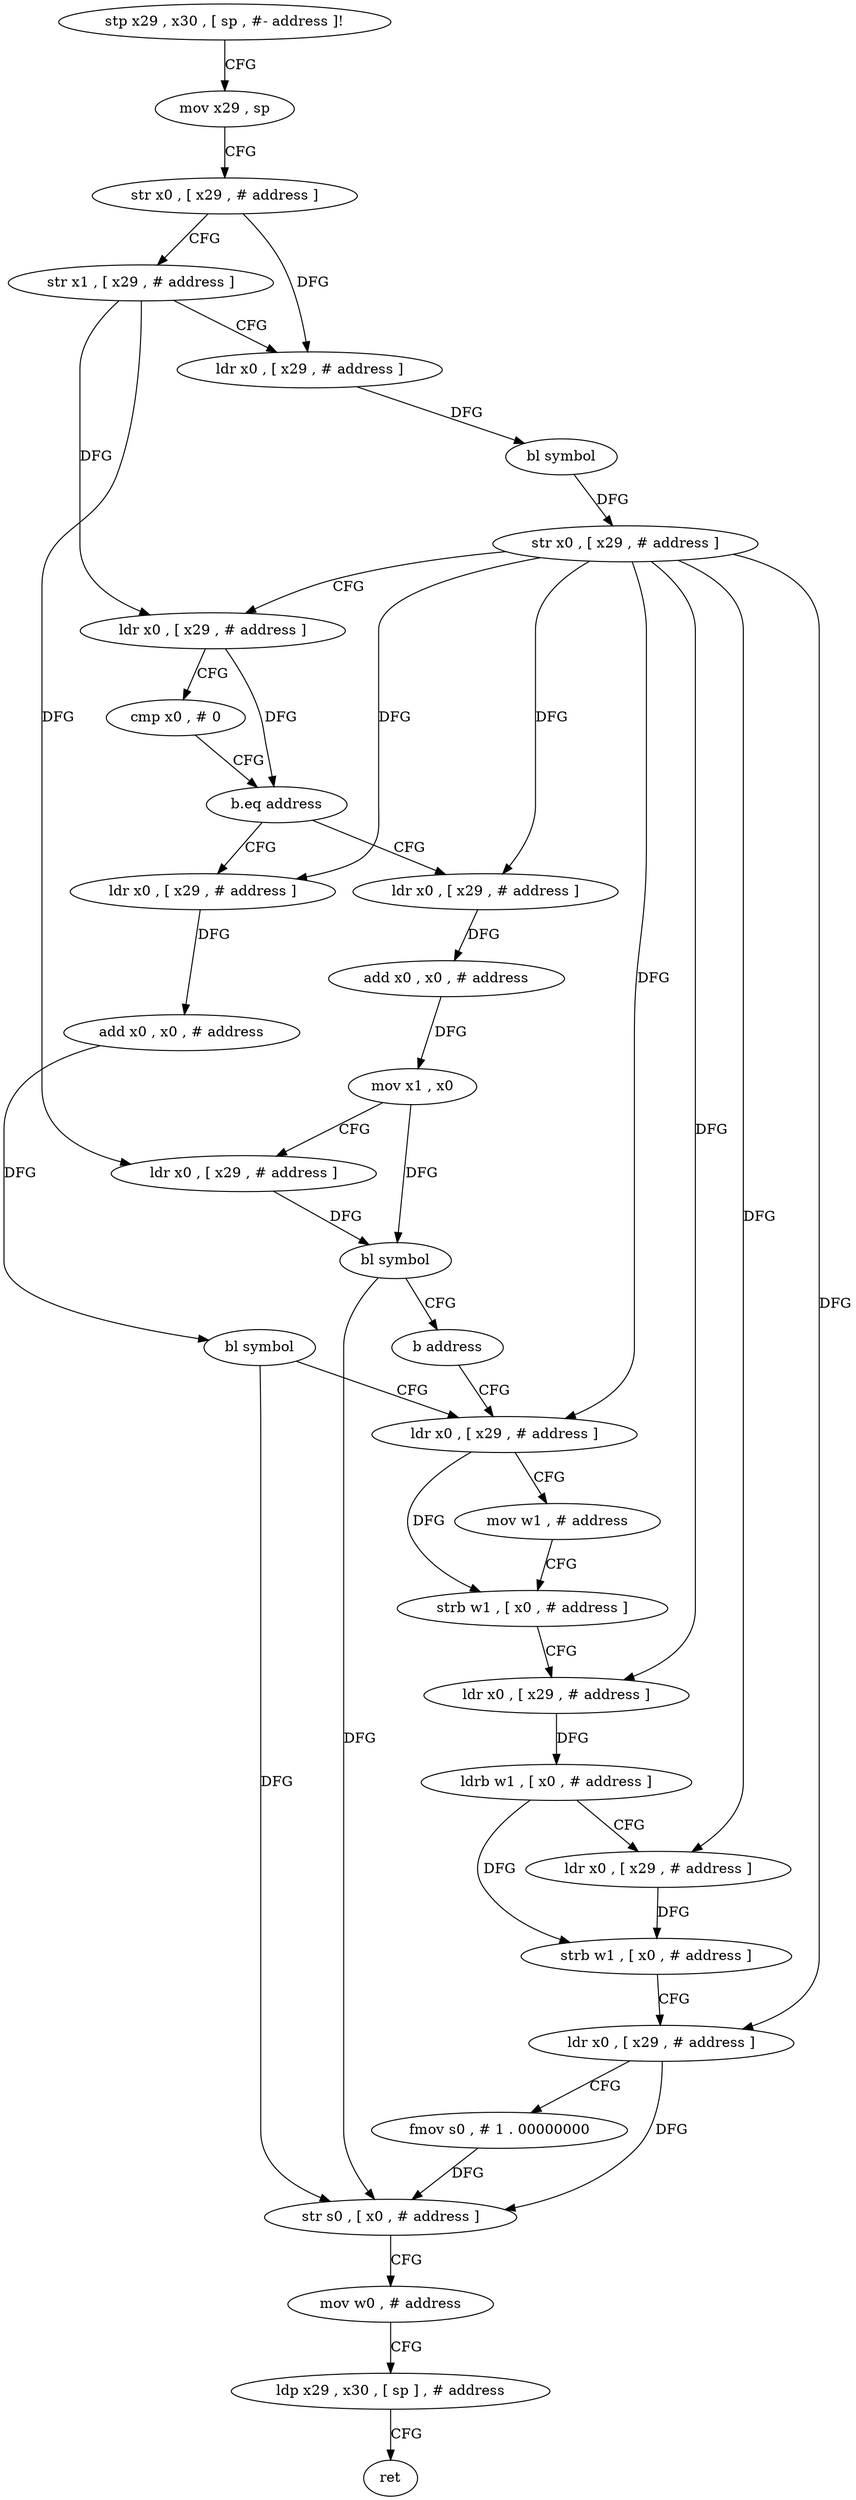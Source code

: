 digraph "func" {
"4265472" [label = "stp x29 , x30 , [ sp , #- address ]!" ]
"4265476" [label = "mov x29 , sp" ]
"4265480" [label = "str x0 , [ x29 , # address ]" ]
"4265484" [label = "str x1 , [ x29 , # address ]" ]
"4265488" [label = "ldr x0 , [ x29 , # address ]" ]
"4265492" [label = "bl symbol" ]
"4265496" [label = "str x0 , [ x29 , # address ]" ]
"4265500" [label = "ldr x0 , [ x29 , # address ]" ]
"4265504" [label = "cmp x0 , # 0" ]
"4265508" [label = "b.eq address" ]
"4265536" [label = "ldr x0 , [ x29 , # address ]" ]
"4265512" [label = "ldr x0 , [ x29 , # address ]" ]
"4265540" [label = "add x0 , x0 , # address" ]
"4265544" [label = "bl symbol" ]
"4265548" [label = "ldr x0 , [ x29 , # address ]" ]
"4265516" [label = "add x0 , x0 , # address" ]
"4265520" [label = "mov x1 , x0" ]
"4265524" [label = "ldr x0 , [ x29 , # address ]" ]
"4265528" [label = "bl symbol" ]
"4265532" [label = "b address" ]
"4265552" [label = "mov w1 , # address" ]
"4265556" [label = "strb w1 , [ x0 , # address ]" ]
"4265560" [label = "ldr x0 , [ x29 , # address ]" ]
"4265564" [label = "ldrb w1 , [ x0 , # address ]" ]
"4265568" [label = "ldr x0 , [ x29 , # address ]" ]
"4265572" [label = "strb w1 , [ x0 , # address ]" ]
"4265576" [label = "ldr x0 , [ x29 , # address ]" ]
"4265580" [label = "fmov s0 , # 1 . 00000000" ]
"4265584" [label = "str s0 , [ x0 , # address ]" ]
"4265588" [label = "mov w0 , # address" ]
"4265592" [label = "ldp x29 , x30 , [ sp ] , # address" ]
"4265596" [label = "ret" ]
"4265472" -> "4265476" [ label = "CFG" ]
"4265476" -> "4265480" [ label = "CFG" ]
"4265480" -> "4265484" [ label = "CFG" ]
"4265480" -> "4265488" [ label = "DFG" ]
"4265484" -> "4265488" [ label = "CFG" ]
"4265484" -> "4265500" [ label = "DFG" ]
"4265484" -> "4265524" [ label = "DFG" ]
"4265488" -> "4265492" [ label = "DFG" ]
"4265492" -> "4265496" [ label = "DFG" ]
"4265496" -> "4265500" [ label = "CFG" ]
"4265496" -> "4265536" [ label = "DFG" ]
"4265496" -> "4265512" [ label = "DFG" ]
"4265496" -> "4265548" [ label = "DFG" ]
"4265496" -> "4265560" [ label = "DFG" ]
"4265496" -> "4265568" [ label = "DFG" ]
"4265496" -> "4265576" [ label = "DFG" ]
"4265500" -> "4265504" [ label = "CFG" ]
"4265500" -> "4265508" [ label = "DFG" ]
"4265504" -> "4265508" [ label = "CFG" ]
"4265508" -> "4265536" [ label = "CFG" ]
"4265508" -> "4265512" [ label = "CFG" ]
"4265536" -> "4265540" [ label = "DFG" ]
"4265512" -> "4265516" [ label = "DFG" ]
"4265540" -> "4265544" [ label = "DFG" ]
"4265544" -> "4265548" [ label = "CFG" ]
"4265544" -> "4265584" [ label = "DFG" ]
"4265548" -> "4265552" [ label = "CFG" ]
"4265548" -> "4265556" [ label = "DFG" ]
"4265516" -> "4265520" [ label = "DFG" ]
"4265520" -> "4265524" [ label = "CFG" ]
"4265520" -> "4265528" [ label = "DFG" ]
"4265524" -> "4265528" [ label = "DFG" ]
"4265528" -> "4265532" [ label = "CFG" ]
"4265528" -> "4265584" [ label = "DFG" ]
"4265532" -> "4265548" [ label = "CFG" ]
"4265552" -> "4265556" [ label = "CFG" ]
"4265556" -> "4265560" [ label = "CFG" ]
"4265560" -> "4265564" [ label = "DFG" ]
"4265564" -> "4265568" [ label = "CFG" ]
"4265564" -> "4265572" [ label = "DFG" ]
"4265568" -> "4265572" [ label = "DFG" ]
"4265572" -> "4265576" [ label = "CFG" ]
"4265576" -> "4265580" [ label = "CFG" ]
"4265576" -> "4265584" [ label = "DFG" ]
"4265580" -> "4265584" [ label = "DFG" ]
"4265584" -> "4265588" [ label = "CFG" ]
"4265588" -> "4265592" [ label = "CFG" ]
"4265592" -> "4265596" [ label = "CFG" ]
}
